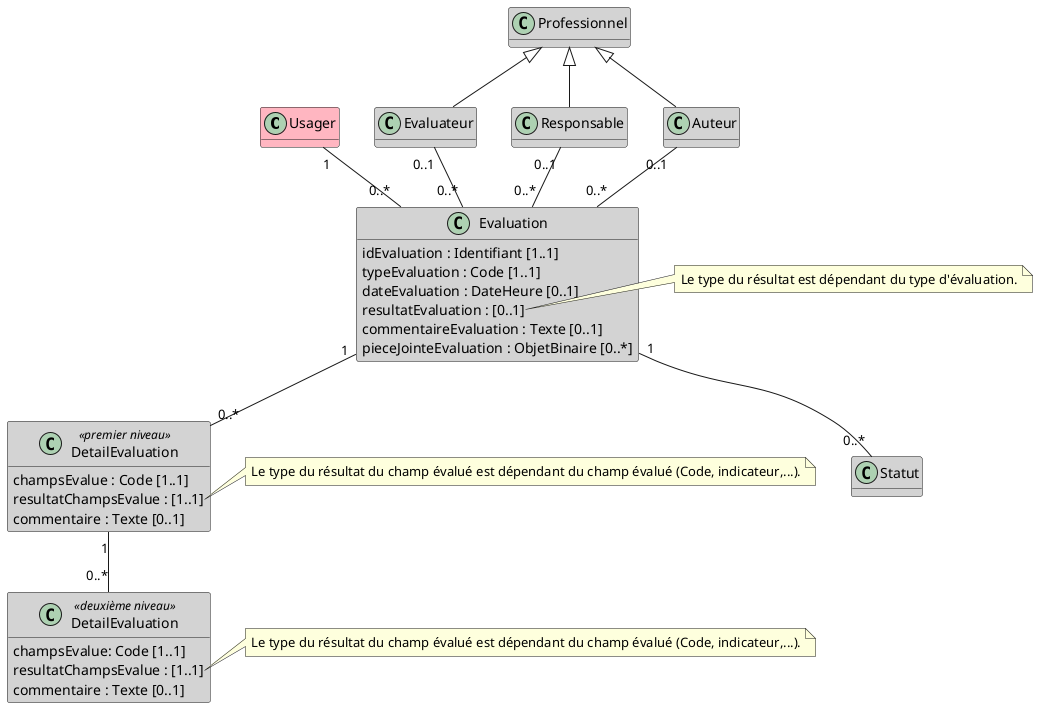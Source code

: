 @startuml Evaluation

hide empty methods

class Usager #LightPink

class Evaluateur #LightGray

class Responsable #LightGray

class Auteur #LightGray

class Professionnel #LightGray

class Statut #LightGray

class Evaluation #LightGray {
    idEvaluation : Identifiant [1..1]
    typeEvaluation : Code [1..1]
    dateEvaluation : DateHeure [0..1]
    resultatEvaluation : [0..1]
    commentaireEvaluation : Texte [0..1]
    pieceJointeEvaluation : ObjetBinaire [0..*]
}

note right of Evaluation::resultat
  Le type du résultat est dépendant du type d'évaluation.
end note

class "DetailEvaluation" as DetailEvaluationN1 <<premier niveau>> #LightGray {
    champsEvalue : Code [1..1]
    resultatChampsEvalue : [1..1]
    commentaire : Texte [0..1]
}

note right of DetailEvaluationN1::resultatChampsEvalue
  Le type du résultat du champ évalué est dépendant du champ évalué (Code, indicateur,...).
end note

class "DetailEvaluation" as DetailEvaluationN2 <<deuxième niveau>> #LightGray {
    champsEvalue: Code [1..1]
    resultatChampsEvalue : [1..1]
    commentaire : Texte [0..1]
}

note right of DetailEvaluationN2::resultatChampsEvalue
  Le type du résultat du champ évalué est dépendant du champ évalué (Code, indicateur,...).
end note

Professionnel <|-- Evaluateur
Professionnel <|-- Responsable
Professionnel <|-- Auteur

Evaluateur "0..1" -- "0..*" Evaluation
Responsable "0..1" -- "0..*" Evaluation
Auteur "0..1" -- "0..*" Evaluation
Usager "1" -- "0..*" Evaluation
Evaluation "1" -- "0..*" DetailEvaluationN1
DetailEvaluationN1 "1" -- "0..*" DetailEvaluationN2
Evaluation "1" -- "0..*" Statut

@enduml